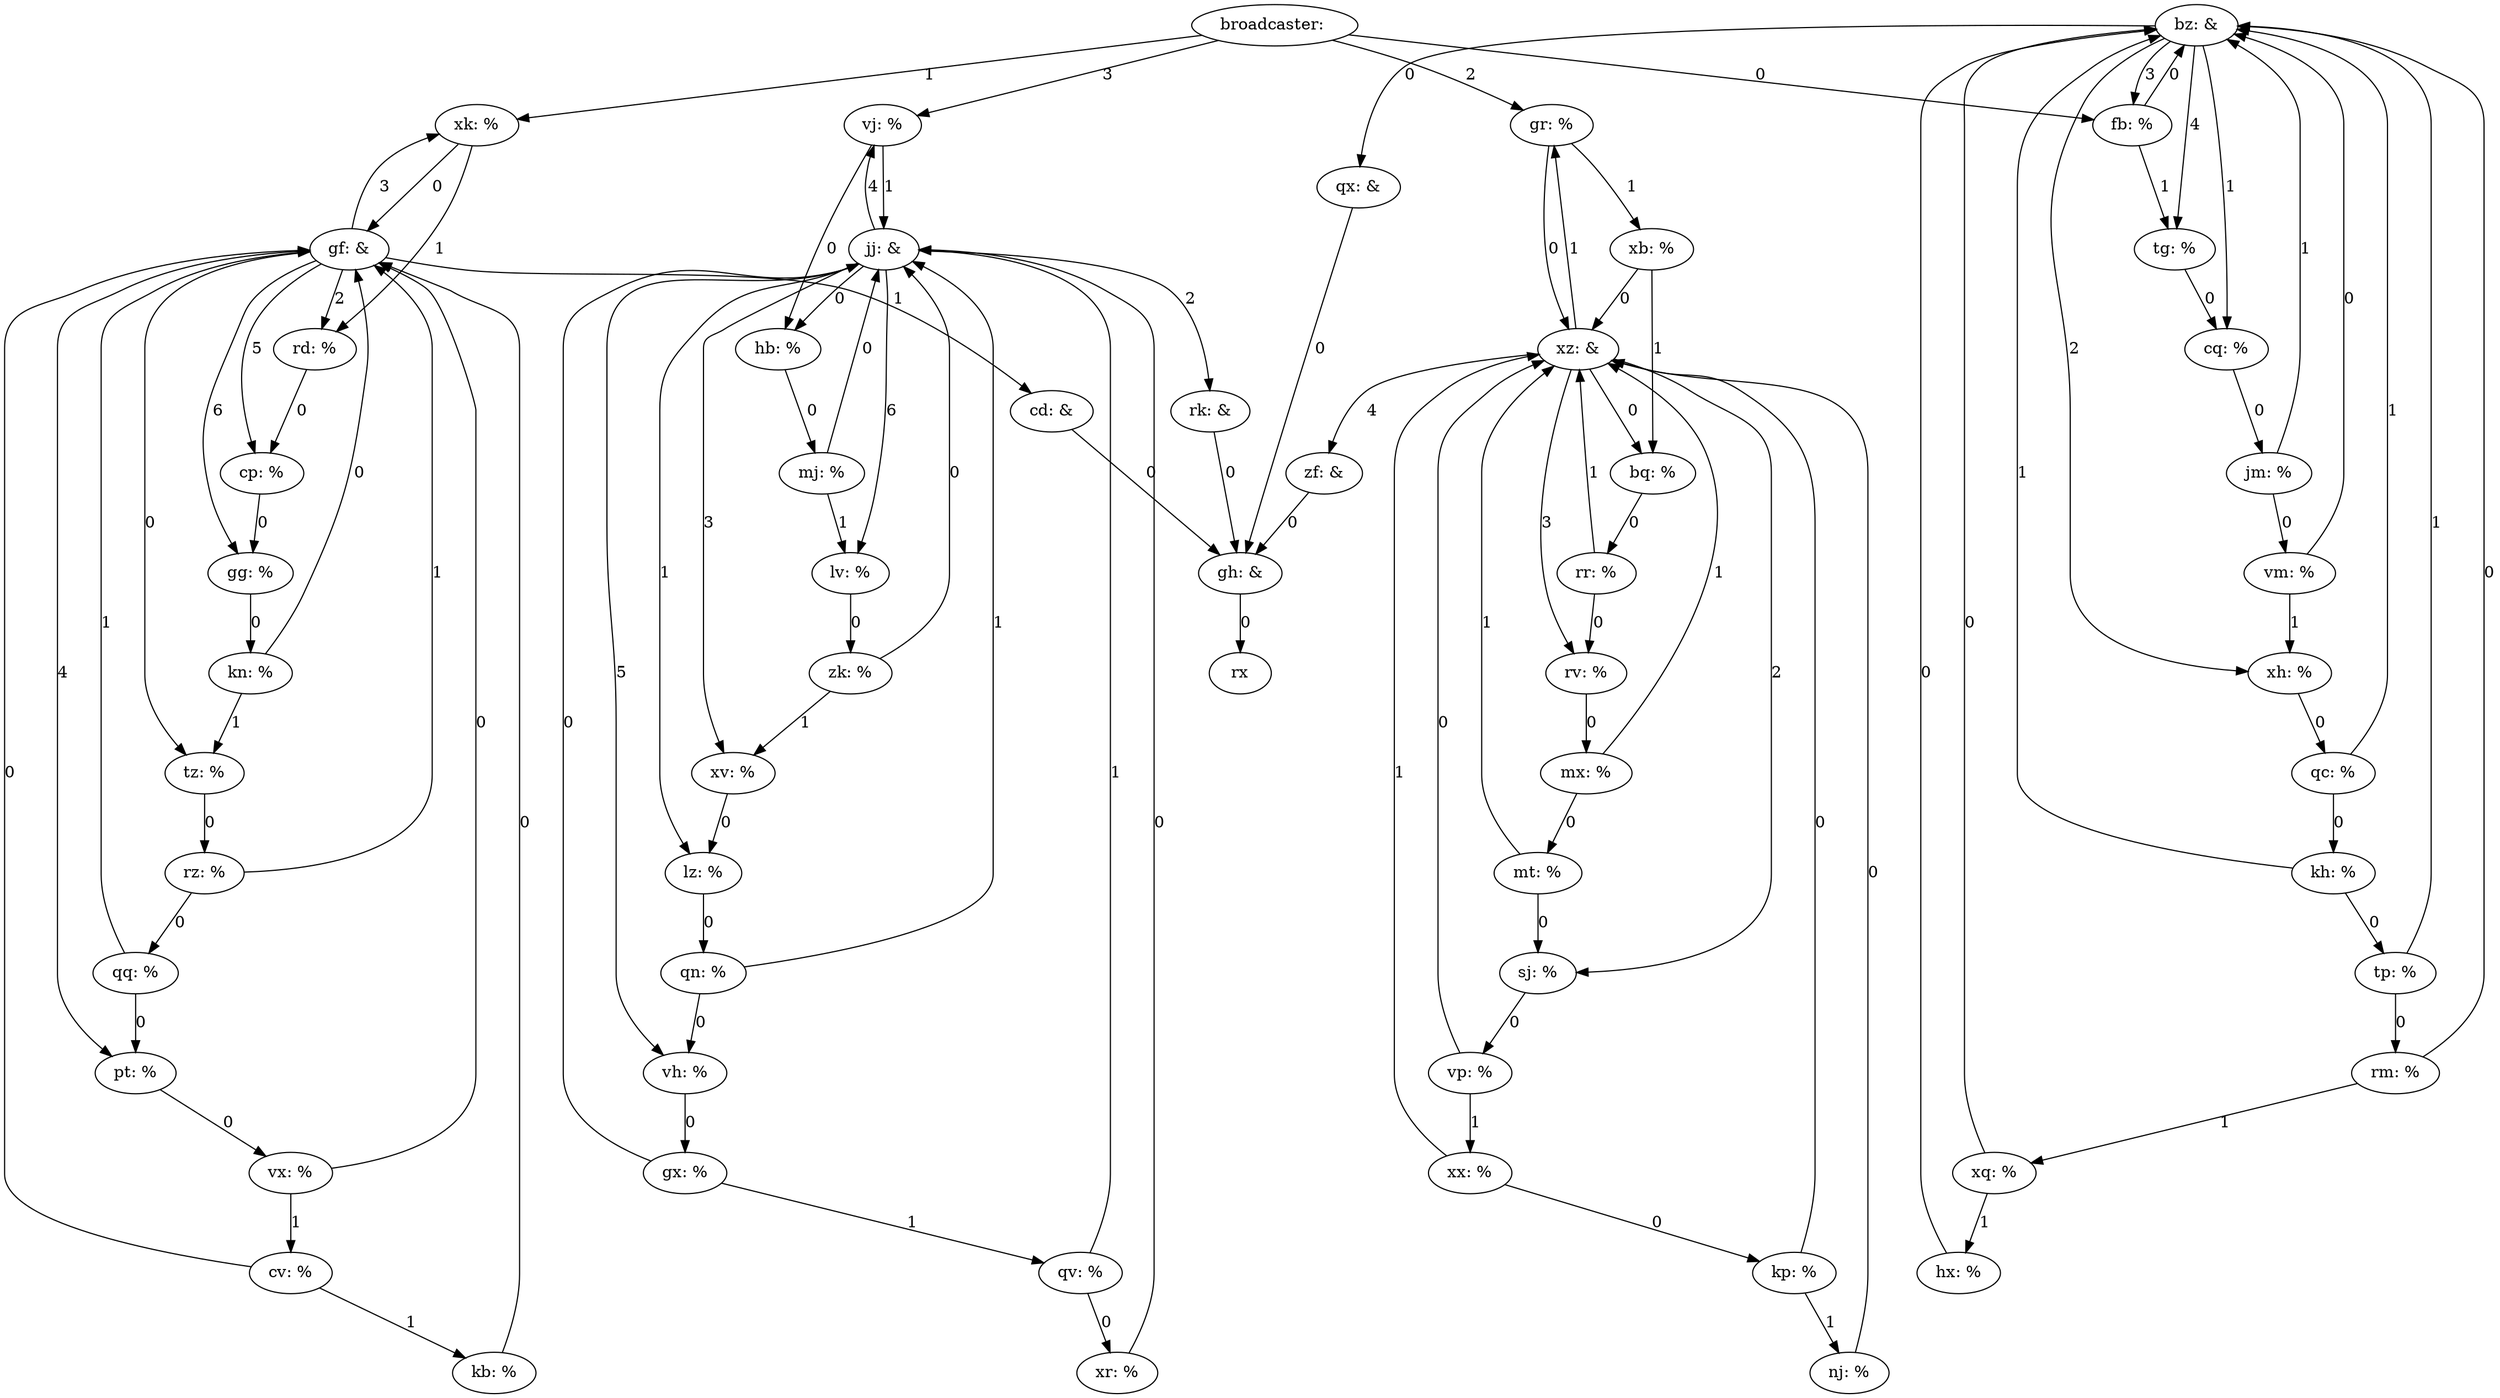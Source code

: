 digraph {
rk [label = "rk: &"]  
rk -> gh [label = "0"]
kn [label = "kn: %"]  
kn -> gf [label = "0"]
kn -> tz [label = "1"]
xv [label = "xv: %"]  
xv -> lz [label = "0"]
cp [label = "cp: %"]  
cp -> gg [label = "0"]
bq [label = "bq: %"]  
bq -> rr [label = "0"]
vm [label = "vm: %"]  
vm -> bz [label = "0"]
vm -> xh [label = "1"]
tz [label = "tz: %"]  
tz -> rz [label = "0"]
nj [label = "nj: %"]  
nj -> xz [label = "0"]
mj [label = "mj: %"]  
mj -> jj [label = "0"]
mj -> lv [label = "1"]
mx [label = "mx: %"]
mx -> mt [label = "0"]
mx -> xz [label = "1"]
cq [label = "cq: %"]
cq -> jm [label = "0"]
lv [label = "lv: %"]
lv -> zk [label = "0"]
hx [label = "hx: %"]
hx -> bz [label = "0"]
qv [label = "qv: %"]
qv -> xr [label = "0"]
qv -> jj [label = "1"]
kb [label = "kb: %"]
kb -> gf [label = "0"]
cv [label = "cv: %"]
cv -> gf [label = "0"]
cv -> kb [label = "1"]
tg [label = "tg: %"]
tg -> cq [label = "0"]
xx [label = "xx: %"]
xx -> kp [label = "0"]
xx -> xz [label = "1"]
qc [label = "qc: %"]
qc -> kh [label = "0"]
qc -> bz [label = "1"]
tp [label = "tp: %"]
tp -> rm [label = "0"]
tp -> bz [label = "1"]
rm [label = "rm: %"]
rm -> bz [label = "0"]
rm -> xq [label = "1"]
vh [label = "vh: %"]
vh -> gx [label = "0"]
vj [label = "vj: %"]
vj -> hb [label = "0"]
vj -> jj [label = "1"]
qx [label = "qx: &"]
qx -> gh [label = "0"]
gg [label = "gg: %"]
gg -> kn [label = "0"]
qq [label = "qq: %"]
qq -> pt [label = "0"]
qq -> gf [label = "1"]
qn [label = "qn: %"]
qn -> vh [label = "0"]
qn -> jj [label = "1"]
lz [label = "lz: %"]
lz -> qn [label = "0"]
hb [label = "hb: %"]
hb -> mj [label = "0"]
zf [label = "zf: &"]
zf -> gh [label = "0"]
kh [label = "kh: %"]
kh -> tp [label = "0"]
kh -> bz [label = "1"]
vp [label = "vp: %"]
vp -> xz [label = "0"]
vp -> xx [label = "1"]
rd [label = "rd: %"]
rd -> cp [label = "0"]
vx [label = "vx: %"]
vx -> gf [label = "0"]
vx -> cv [label = "1"]
fb [label = "fb: %"]
fb -> bz [label = "0"]
fb -> tg [label = "1"]
xz [label = "xz: &"]
xz -> bq [label = "0"]
xz -> gr [label = "1"]
xz -> sj [label = "2"]
xz -> rv [label = "3"]
xz -> zf [label = "4"]
xr [label = "xr: %"]
xr -> jj [label = "0"]
gx [label = "gx: %"]
gx -> jj [label = "0"]
gx -> qv [label = "1"]
jm [label = "jm: %"]
jm -> vm [label = "0"]
jm -> bz [label = "1"]
cd [label = "cd: &"]
cd -> gh [label = "0"]
zk [label = "zk: %"]
zk -> jj [label = "0"]
zk -> xv [label = "1"]
bz [label = "bz: &"]
bz -> qx [label = "0"]
bz -> cq [label = "1"]
bz -> xh [label = "2"]
bz -> fb [label = "3"]
bz -> tg [label = "4"]
mt [label = "mt: %"]
mt -> sj [label = "0"]
mt -> xz [label = "1"]
xh [label = "xh: %"]
xh -> qc [label = "0"]
broadcaster [label = "broadcaster: "]
broadcaster -> fb [label = "0"]
broadcaster -> xk [label = "1"]
broadcaster -> gr [label = "2"]
broadcaster -> vj [label = "3"]
gh [label = "gh: &"]
gh -> rx [label = "0"]
xk [label = "xk: %"]
xk -> gf [label = "0"]
xk -> rd [label = "1"]
sj [label = "sj: %"]
sj -> vp [label = "0"]
rr [label = "rr: %"]
rr -> rv [label = "0"]
rr -> xz [label = "1"]
gr [label = "gr: %"]
gr -> xz [label = "0"]
gr -> xb [label = "1"]
rz [label = "rz: %"]
rz -> qq [label = "0"]
rz -> gf [label = "1"]
jj [label = "jj: &"]
jj -> hb [label = "0"]
jj -> lz [label = "1"]
jj -> rk [label = "2"]
jj -> xv [label = "3"]
jj -> vj [label = "4"]
jj -> vh [label = "5"]
jj -> lv [label = "6"]
gf [label = "gf: &"]
gf -> tz [label = "0"]
gf -> cd [label = "1"]
gf -> rd [label = "2"]
gf -> xk [label = "3"]
gf -> pt [label = "4"]
gf -> cp [label = "5"]
gf -> gg [label = "6"]
kp [label = "kp: %"]
kp -> xz [label = "0"]
kp -> nj [label = "1"]
xq [label = "xq: %"]
xq -> bz [label = "0"]
xq -> hx [label = "1"]
rv [label = "rv: %"]
rv -> mx [label = "0"]
pt [label = "pt: %"]
pt -> vx [label = "0"]
xb [label = "xb: %"]
xb -> xz [label = "0"]
xb -> bq [label = "1"]
}